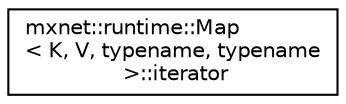 digraph "Graphical Class Hierarchy"
{
 // LATEX_PDF_SIZE
  edge [fontname="Helvetica",fontsize="10",labelfontname="Helvetica",labelfontsize="10"];
  node [fontname="Helvetica",fontsize="10",shape=record];
  rankdir="LR";
  Node0 [label="mxnet::runtime::Map\l\< K, V, typename, typename\l \>::iterator",height=0.2,width=0.4,color="black", fillcolor="white", style="filled",URL="$classmxnet_1_1runtime_1_1Map_1_1iterator.html",tooltip="Iterator of the hash map."];
}
